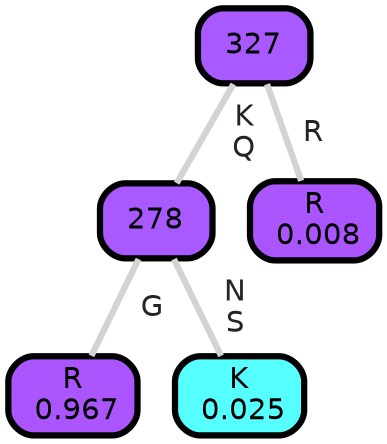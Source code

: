 graph Tree {
node [shape=box, style="filled, rounded",color="black",penwidth="3",fontcolor="black",                 fontname=helvetica] ;
graph [ranksep="0 equally", splines=straight,                 bgcolor=transparent, dpi=200] ;
edge [fontname=helvetica, fontweight=bold,fontcolor=grey14,color=lightgray] ;
0 [label="R
 0.967", fillcolor="#ab55ff"] ;
1 [label="278", fillcolor="#a859ff"] ;
2 [label="K
 0.025", fillcolor="#55ffff"] ;
3 [label="327", fillcolor="#a859ff"] ;
4 [label="R
 0.008", fillcolor="#ab55ff"] ;
1 -- 0 [label=" G",penwidth=3] ;
1 -- 2 [label=" N\n S",penwidth=3] ;
3 -- 1 [label=" K\n Q",penwidth=3] ;
3 -- 4 [label=" R",penwidth=3] ;
{rank = same;}}
